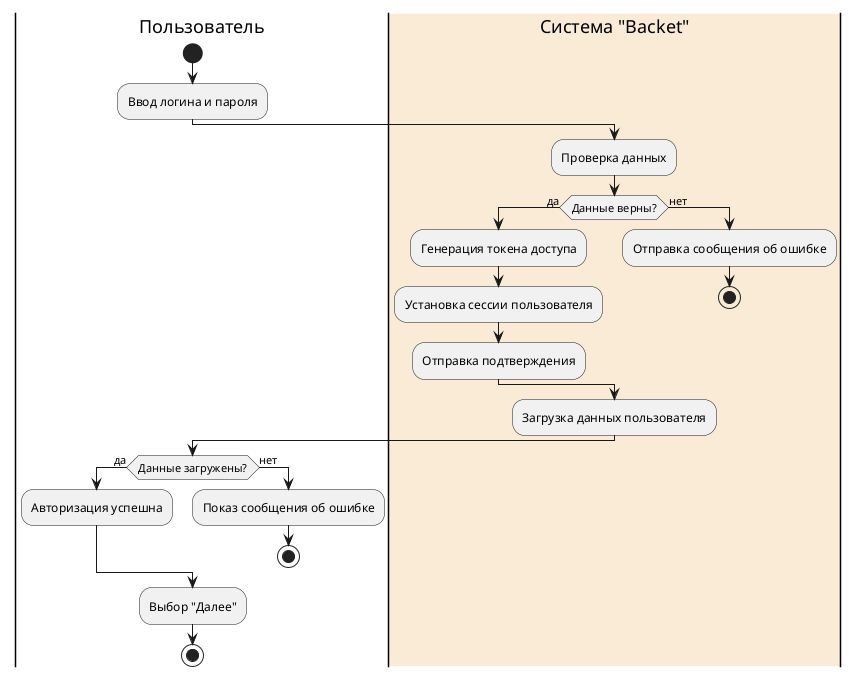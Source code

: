 @startuml
|Пользователь|
start
:Ввод логина и пароля;
|#AntiqueWhite|Система "Backet"|
:Проверка данных;
if (Данные верны?) then (да)
  :Генерация токена доступа;
  :Установка сессии пользователя;
  :Отправка подтверждения;
else (нет)
  :Отправка сообщения об ошибке;
  stop
endif
:Загрузка данных пользователя;
|Пользователь|
if (Данные загружены?) then (да)
  :Авторизация успешна;
else (нет)
  :Показ сообщения об ошибке;
  stop
endif
:Выбор "Далее";
stop
@enduml